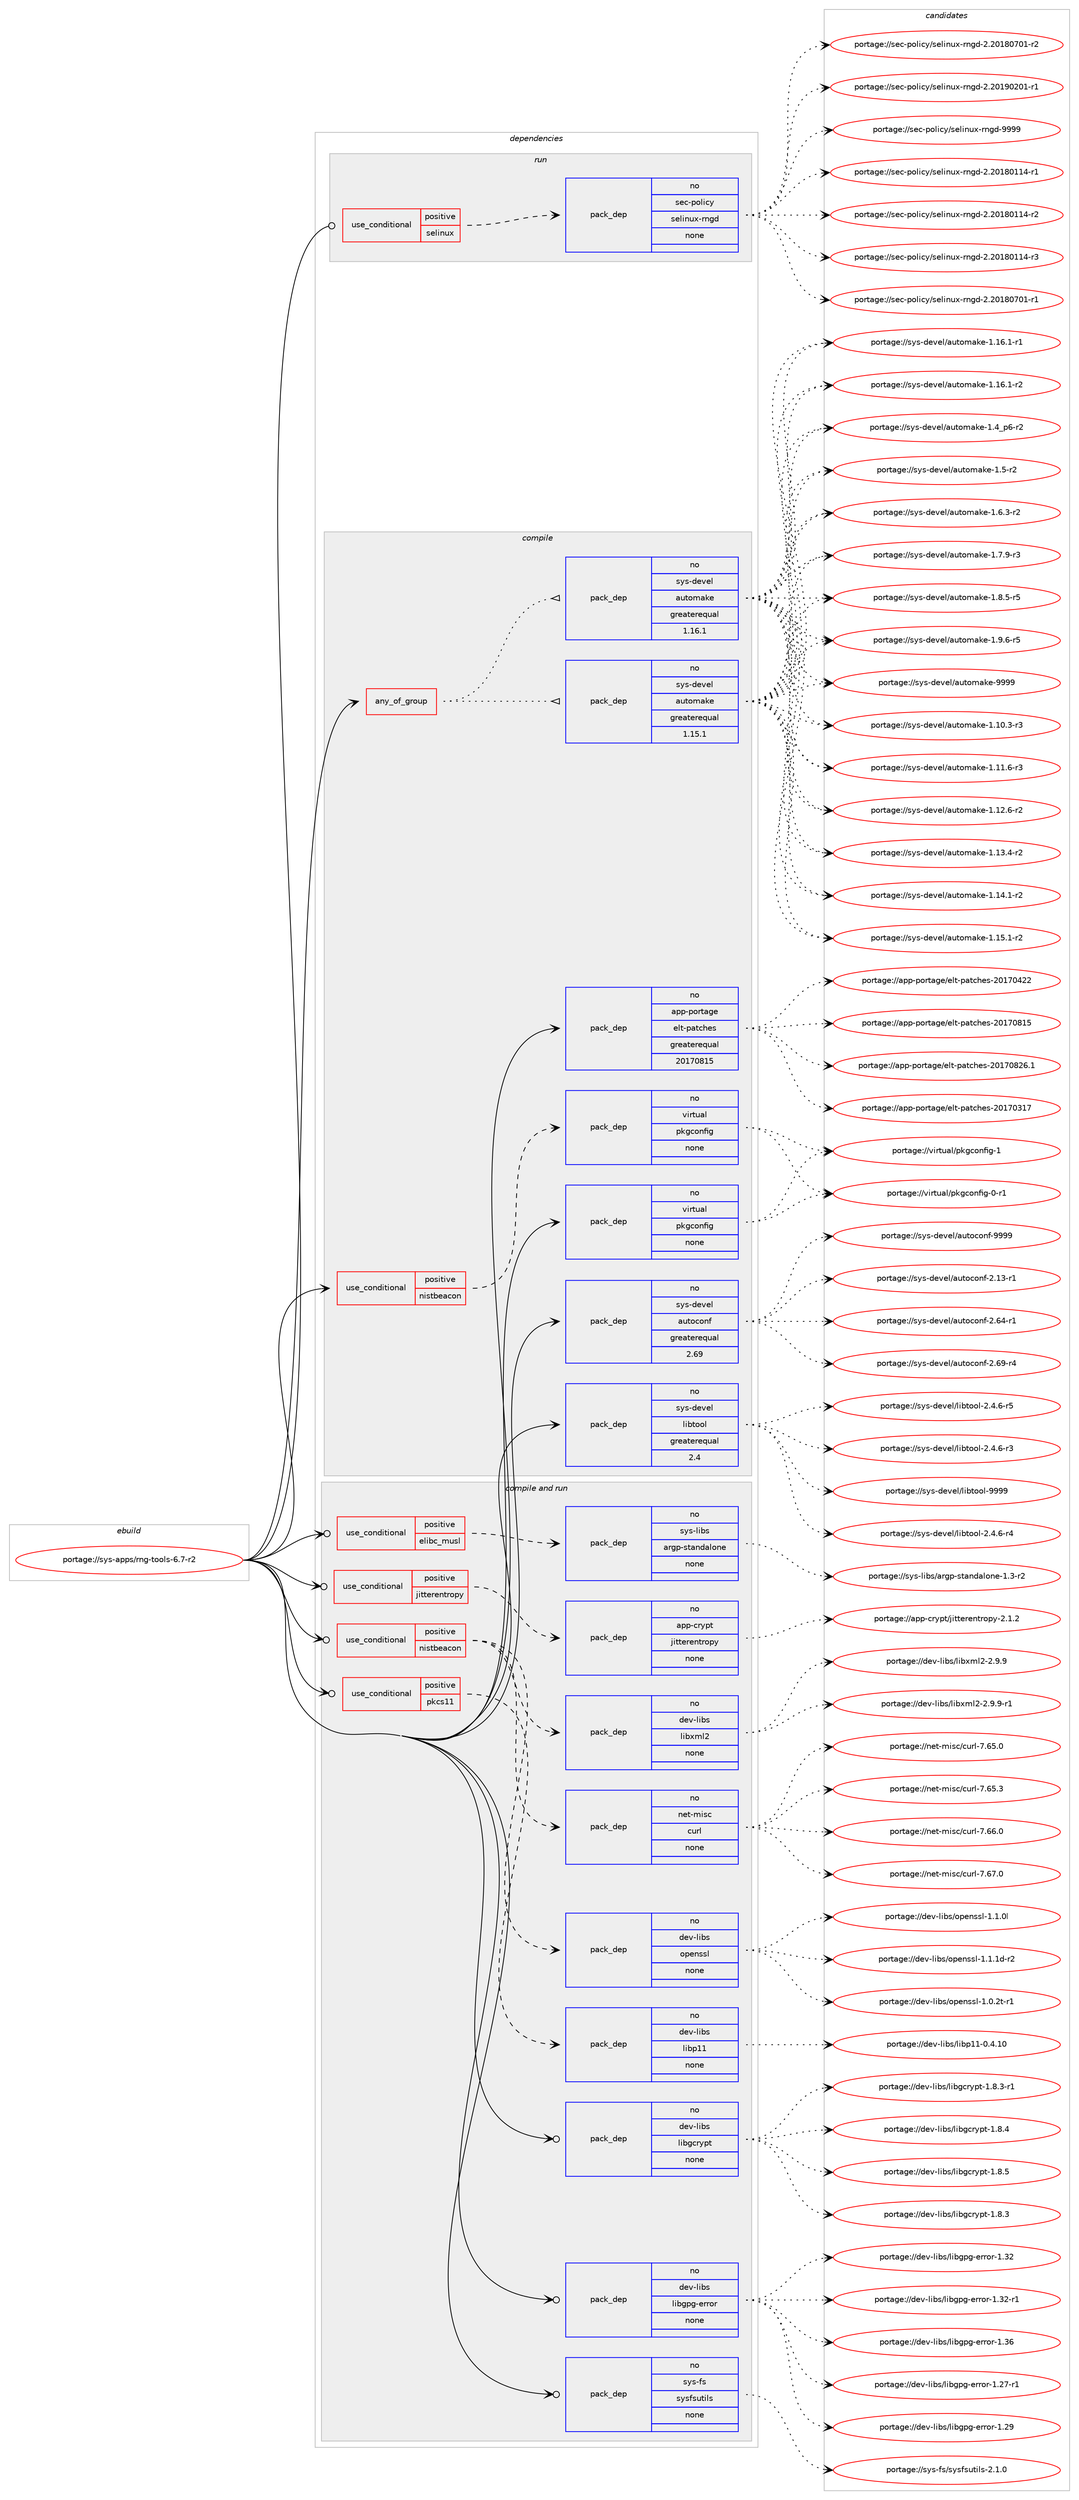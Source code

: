digraph prolog {

# *************
# Graph options
# *************

newrank=true;
concentrate=true;
compound=true;
graph [rankdir=LR,fontname=Helvetica,fontsize=10,ranksep=1.5];#, ranksep=2.5, nodesep=0.2];
edge  [arrowhead=vee];
node  [fontname=Helvetica,fontsize=10];

# **********
# The ebuild
# **********

subgraph cluster_leftcol {
color=gray;
rank=same;
label=<<i>ebuild</i>>;
id [label="portage://sys-apps/rng-tools-6.7-r2", color=red, width=4, href="../sys-apps/rng-tools-6.7-r2.svg"];
}

# ****************
# The dependencies
# ****************

subgraph cluster_midcol {
color=gray;
label=<<i>dependencies</i>>;
subgraph cluster_compile {
fillcolor="#eeeeee";
style=filled;
label=<<i>compile</i>>;
subgraph any6636 {
dependency410681 [label=<<TABLE BORDER="0" CELLBORDER="1" CELLSPACING="0" CELLPADDING="4"><TR><TD CELLPADDING="10">any_of_group</TD></TR></TABLE>>, shape=none, color=red];subgraph pack303904 {
dependency410682 [label=<<TABLE BORDER="0" CELLBORDER="1" CELLSPACING="0" CELLPADDING="4" WIDTH="220"><TR><TD ROWSPAN="6" CELLPADDING="30">pack_dep</TD></TR><TR><TD WIDTH="110">no</TD></TR><TR><TD>sys-devel</TD></TR><TR><TD>automake</TD></TR><TR><TD>greaterequal</TD></TR><TR><TD>1.16.1</TD></TR></TABLE>>, shape=none, color=blue];
}
dependency410681:e -> dependency410682:w [weight=20,style="dotted",arrowhead="oinv"];
subgraph pack303905 {
dependency410683 [label=<<TABLE BORDER="0" CELLBORDER="1" CELLSPACING="0" CELLPADDING="4" WIDTH="220"><TR><TD ROWSPAN="6" CELLPADDING="30">pack_dep</TD></TR><TR><TD WIDTH="110">no</TD></TR><TR><TD>sys-devel</TD></TR><TR><TD>automake</TD></TR><TR><TD>greaterequal</TD></TR><TR><TD>1.15.1</TD></TR></TABLE>>, shape=none, color=blue];
}
dependency410681:e -> dependency410683:w [weight=20,style="dotted",arrowhead="oinv"];
}
id:e -> dependency410681:w [weight=20,style="solid",arrowhead="vee"];
subgraph cond99923 {
dependency410684 [label=<<TABLE BORDER="0" CELLBORDER="1" CELLSPACING="0" CELLPADDING="4"><TR><TD ROWSPAN="3" CELLPADDING="10">use_conditional</TD></TR><TR><TD>positive</TD></TR><TR><TD>nistbeacon</TD></TR></TABLE>>, shape=none, color=red];
subgraph pack303906 {
dependency410685 [label=<<TABLE BORDER="0" CELLBORDER="1" CELLSPACING="0" CELLPADDING="4" WIDTH="220"><TR><TD ROWSPAN="6" CELLPADDING="30">pack_dep</TD></TR><TR><TD WIDTH="110">no</TD></TR><TR><TD>virtual</TD></TR><TR><TD>pkgconfig</TD></TR><TR><TD>none</TD></TR><TR><TD></TD></TR></TABLE>>, shape=none, color=blue];
}
dependency410684:e -> dependency410685:w [weight=20,style="dashed",arrowhead="vee"];
}
id:e -> dependency410684:w [weight=20,style="solid",arrowhead="vee"];
subgraph pack303907 {
dependency410686 [label=<<TABLE BORDER="0" CELLBORDER="1" CELLSPACING="0" CELLPADDING="4" WIDTH="220"><TR><TD ROWSPAN="6" CELLPADDING="30">pack_dep</TD></TR><TR><TD WIDTH="110">no</TD></TR><TR><TD>app-portage</TD></TR><TR><TD>elt-patches</TD></TR><TR><TD>greaterequal</TD></TR><TR><TD>20170815</TD></TR></TABLE>>, shape=none, color=blue];
}
id:e -> dependency410686:w [weight=20,style="solid",arrowhead="vee"];
subgraph pack303908 {
dependency410687 [label=<<TABLE BORDER="0" CELLBORDER="1" CELLSPACING="0" CELLPADDING="4" WIDTH="220"><TR><TD ROWSPAN="6" CELLPADDING="30">pack_dep</TD></TR><TR><TD WIDTH="110">no</TD></TR><TR><TD>sys-devel</TD></TR><TR><TD>autoconf</TD></TR><TR><TD>greaterequal</TD></TR><TR><TD>2.69</TD></TR></TABLE>>, shape=none, color=blue];
}
id:e -> dependency410687:w [weight=20,style="solid",arrowhead="vee"];
subgraph pack303909 {
dependency410688 [label=<<TABLE BORDER="0" CELLBORDER="1" CELLSPACING="0" CELLPADDING="4" WIDTH="220"><TR><TD ROWSPAN="6" CELLPADDING="30">pack_dep</TD></TR><TR><TD WIDTH="110">no</TD></TR><TR><TD>sys-devel</TD></TR><TR><TD>libtool</TD></TR><TR><TD>greaterequal</TD></TR><TR><TD>2.4</TD></TR></TABLE>>, shape=none, color=blue];
}
id:e -> dependency410688:w [weight=20,style="solid",arrowhead="vee"];
subgraph pack303910 {
dependency410689 [label=<<TABLE BORDER="0" CELLBORDER="1" CELLSPACING="0" CELLPADDING="4" WIDTH="220"><TR><TD ROWSPAN="6" CELLPADDING="30">pack_dep</TD></TR><TR><TD WIDTH="110">no</TD></TR><TR><TD>virtual</TD></TR><TR><TD>pkgconfig</TD></TR><TR><TD>none</TD></TR><TR><TD></TD></TR></TABLE>>, shape=none, color=blue];
}
id:e -> dependency410689:w [weight=20,style="solid",arrowhead="vee"];
}
subgraph cluster_compileandrun {
fillcolor="#eeeeee";
style=filled;
label=<<i>compile and run</i>>;
subgraph cond99924 {
dependency410690 [label=<<TABLE BORDER="0" CELLBORDER="1" CELLSPACING="0" CELLPADDING="4"><TR><TD ROWSPAN="3" CELLPADDING="10">use_conditional</TD></TR><TR><TD>positive</TD></TR><TR><TD>elibc_musl</TD></TR></TABLE>>, shape=none, color=red];
subgraph pack303911 {
dependency410691 [label=<<TABLE BORDER="0" CELLBORDER="1" CELLSPACING="0" CELLPADDING="4" WIDTH="220"><TR><TD ROWSPAN="6" CELLPADDING="30">pack_dep</TD></TR><TR><TD WIDTH="110">no</TD></TR><TR><TD>sys-libs</TD></TR><TR><TD>argp-standalone</TD></TR><TR><TD>none</TD></TR><TR><TD></TD></TR></TABLE>>, shape=none, color=blue];
}
dependency410690:e -> dependency410691:w [weight=20,style="dashed",arrowhead="vee"];
}
id:e -> dependency410690:w [weight=20,style="solid",arrowhead="odotvee"];
subgraph cond99925 {
dependency410692 [label=<<TABLE BORDER="0" CELLBORDER="1" CELLSPACING="0" CELLPADDING="4"><TR><TD ROWSPAN="3" CELLPADDING="10">use_conditional</TD></TR><TR><TD>positive</TD></TR><TR><TD>jitterentropy</TD></TR></TABLE>>, shape=none, color=red];
subgraph pack303912 {
dependency410693 [label=<<TABLE BORDER="0" CELLBORDER="1" CELLSPACING="0" CELLPADDING="4" WIDTH="220"><TR><TD ROWSPAN="6" CELLPADDING="30">pack_dep</TD></TR><TR><TD WIDTH="110">no</TD></TR><TR><TD>app-crypt</TD></TR><TR><TD>jitterentropy</TD></TR><TR><TD>none</TD></TR><TR><TD></TD></TR></TABLE>>, shape=none, color=blue];
}
dependency410692:e -> dependency410693:w [weight=20,style="dashed",arrowhead="vee"];
}
id:e -> dependency410692:w [weight=20,style="solid",arrowhead="odotvee"];
subgraph cond99926 {
dependency410694 [label=<<TABLE BORDER="0" CELLBORDER="1" CELLSPACING="0" CELLPADDING="4"><TR><TD ROWSPAN="3" CELLPADDING="10">use_conditional</TD></TR><TR><TD>positive</TD></TR><TR><TD>nistbeacon</TD></TR></TABLE>>, shape=none, color=red];
subgraph pack303913 {
dependency410695 [label=<<TABLE BORDER="0" CELLBORDER="1" CELLSPACING="0" CELLPADDING="4" WIDTH="220"><TR><TD ROWSPAN="6" CELLPADDING="30">pack_dep</TD></TR><TR><TD WIDTH="110">no</TD></TR><TR><TD>net-misc</TD></TR><TR><TD>curl</TD></TR><TR><TD>none</TD></TR><TR><TD></TD></TR></TABLE>>, shape=none, color=blue];
}
dependency410694:e -> dependency410695:w [weight=20,style="dashed",arrowhead="vee"];
subgraph pack303914 {
dependency410696 [label=<<TABLE BORDER="0" CELLBORDER="1" CELLSPACING="0" CELLPADDING="4" WIDTH="220"><TR><TD ROWSPAN="6" CELLPADDING="30">pack_dep</TD></TR><TR><TD WIDTH="110">no</TD></TR><TR><TD>dev-libs</TD></TR><TR><TD>libxml2</TD></TR><TR><TD>none</TD></TR><TR><TD></TD></TR></TABLE>>, shape=none, color=blue];
}
dependency410694:e -> dependency410696:w [weight=20,style="dashed",arrowhead="vee"];
subgraph pack303915 {
dependency410697 [label=<<TABLE BORDER="0" CELLBORDER="1" CELLSPACING="0" CELLPADDING="4" WIDTH="220"><TR><TD ROWSPAN="6" CELLPADDING="30">pack_dep</TD></TR><TR><TD WIDTH="110">no</TD></TR><TR><TD>dev-libs</TD></TR><TR><TD>openssl</TD></TR><TR><TD>none</TD></TR><TR><TD></TD></TR></TABLE>>, shape=none, color=blue];
}
dependency410694:e -> dependency410697:w [weight=20,style="dashed",arrowhead="vee"];
}
id:e -> dependency410694:w [weight=20,style="solid",arrowhead="odotvee"];
subgraph cond99927 {
dependency410698 [label=<<TABLE BORDER="0" CELLBORDER="1" CELLSPACING="0" CELLPADDING="4"><TR><TD ROWSPAN="3" CELLPADDING="10">use_conditional</TD></TR><TR><TD>positive</TD></TR><TR><TD>pkcs11</TD></TR></TABLE>>, shape=none, color=red];
subgraph pack303916 {
dependency410699 [label=<<TABLE BORDER="0" CELLBORDER="1" CELLSPACING="0" CELLPADDING="4" WIDTH="220"><TR><TD ROWSPAN="6" CELLPADDING="30">pack_dep</TD></TR><TR><TD WIDTH="110">no</TD></TR><TR><TD>dev-libs</TD></TR><TR><TD>libp11</TD></TR><TR><TD>none</TD></TR><TR><TD></TD></TR></TABLE>>, shape=none, color=blue];
}
dependency410698:e -> dependency410699:w [weight=20,style="dashed",arrowhead="vee"];
}
id:e -> dependency410698:w [weight=20,style="solid",arrowhead="odotvee"];
subgraph pack303917 {
dependency410700 [label=<<TABLE BORDER="0" CELLBORDER="1" CELLSPACING="0" CELLPADDING="4" WIDTH="220"><TR><TD ROWSPAN="6" CELLPADDING="30">pack_dep</TD></TR><TR><TD WIDTH="110">no</TD></TR><TR><TD>dev-libs</TD></TR><TR><TD>libgcrypt</TD></TR><TR><TD>none</TD></TR><TR><TD></TD></TR></TABLE>>, shape=none, color=blue];
}
id:e -> dependency410700:w [weight=20,style="solid",arrowhead="odotvee"];
subgraph pack303918 {
dependency410701 [label=<<TABLE BORDER="0" CELLBORDER="1" CELLSPACING="0" CELLPADDING="4" WIDTH="220"><TR><TD ROWSPAN="6" CELLPADDING="30">pack_dep</TD></TR><TR><TD WIDTH="110">no</TD></TR><TR><TD>dev-libs</TD></TR><TR><TD>libgpg-error</TD></TR><TR><TD>none</TD></TR><TR><TD></TD></TR></TABLE>>, shape=none, color=blue];
}
id:e -> dependency410701:w [weight=20,style="solid",arrowhead="odotvee"];
subgraph pack303919 {
dependency410702 [label=<<TABLE BORDER="0" CELLBORDER="1" CELLSPACING="0" CELLPADDING="4" WIDTH="220"><TR><TD ROWSPAN="6" CELLPADDING="30">pack_dep</TD></TR><TR><TD WIDTH="110">no</TD></TR><TR><TD>sys-fs</TD></TR><TR><TD>sysfsutils</TD></TR><TR><TD>none</TD></TR><TR><TD></TD></TR></TABLE>>, shape=none, color=blue];
}
id:e -> dependency410702:w [weight=20,style="solid",arrowhead="odotvee"];
}
subgraph cluster_run {
fillcolor="#eeeeee";
style=filled;
label=<<i>run</i>>;
subgraph cond99928 {
dependency410703 [label=<<TABLE BORDER="0" CELLBORDER="1" CELLSPACING="0" CELLPADDING="4"><TR><TD ROWSPAN="3" CELLPADDING="10">use_conditional</TD></TR><TR><TD>positive</TD></TR><TR><TD>selinux</TD></TR></TABLE>>, shape=none, color=red];
subgraph pack303920 {
dependency410704 [label=<<TABLE BORDER="0" CELLBORDER="1" CELLSPACING="0" CELLPADDING="4" WIDTH="220"><TR><TD ROWSPAN="6" CELLPADDING="30">pack_dep</TD></TR><TR><TD WIDTH="110">no</TD></TR><TR><TD>sec-policy</TD></TR><TR><TD>selinux-rngd</TD></TR><TR><TD>none</TD></TR><TR><TD></TD></TR></TABLE>>, shape=none, color=blue];
}
dependency410703:e -> dependency410704:w [weight=20,style="dashed",arrowhead="vee"];
}
id:e -> dependency410703:w [weight=20,style="solid",arrowhead="odot"];
}
}

# **************
# The candidates
# **************

subgraph cluster_choices {
rank=same;
color=gray;
label=<<i>candidates</i>>;

subgraph choice303904 {
color=black;
nodesep=1;
choiceportage11512111545100101118101108479711711611110997107101454946494846514511451 [label="portage://sys-devel/automake-1.10.3-r3", color=red, width=4,href="../sys-devel/automake-1.10.3-r3.svg"];
choiceportage11512111545100101118101108479711711611110997107101454946494946544511451 [label="portage://sys-devel/automake-1.11.6-r3", color=red, width=4,href="../sys-devel/automake-1.11.6-r3.svg"];
choiceportage11512111545100101118101108479711711611110997107101454946495046544511450 [label="portage://sys-devel/automake-1.12.6-r2", color=red, width=4,href="../sys-devel/automake-1.12.6-r2.svg"];
choiceportage11512111545100101118101108479711711611110997107101454946495146524511450 [label="portage://sys-devel/automake-1.13.4-r2", color=red, width=4,href="../sys-devel/automake-1.13.4-r2.svg"];
choiceportage11512111545100101118101108479711711611110997107101454946495246494511450 [label="portage://sys-devel/automake-1.14.1-r2", color=red, width=4,href="../sys-devel/automake-1.14.1-r2.svg"];
choiceportage11512111545100101118101108479711711611110997107101454946495346494511450 [label="portage://sys-devel/automake-1.15.1-r2", color=red, width=4,href="../sys-devel/automake-1.15.1-r2.svg"];
choiceportage11512111545100101118101108479711711611110997107101454946495446494511449 [label="portage://sys-devel/automake-1.16.1-r1", color=red, width=4,href="../sys-devel/automake-1.16.1-r1.svg"];
choiceportage11512111545100101118101108479711711611110997107101454946495446494511450 [label="portage://sys-devel/automake-1.16.1-r2", color=red, width=4,href="../sys-devel/automake-1.16.1-r2.svg"];
choiceportage115121115451001011181011084797117116111109971071014549465295112544511450 [label="portage://sys-devel/automake-1.4_p6-r2", color=red, width=4,href="../sys-devel/automake-1.4_p6-r2.svg"];
choiceportage11512111545100101118101108479711711611110997107101454946534511450 [label="portage://sys-devel/automake-1.5-r2", color=red, width=4,href="../sys-devel/automake-1.5-r2.svg"];
choiceportage115121115451001011181011084797117116111109971071014549465446514511450 [label="portage://sys-devel/automake-1.6.3-r2", color=red, width=4,href="../sys-devel/automake-1.6.3-r2.svg"];
choiceportage115121115451001011181011084797117116111109971071014549465546574511451 [label="portage://sys-devel/automake-1.7.9-r3", color=red, width=4,href="../sys-devel/automake-1.7.9-r3.svg"];
choiceportage115121115451001011181011084797117116111109971071014549465646534511453 [label="portage://sys-devel/automake-1.8.5-r5", color=red, width=4,href="../sys-devel/automake-1.8.5-r5.svg"];
choiceportage115121115451001011181011084797117116111109971071014549465746544511453 [label="portage://sys-devel/automake-1.9.6-r5", color=red, width=4,href="../sys-devel/automake-1.9.6-r5.svg"];
choiceportage115121115451001011181011084797117116111109971071014557575757 [label="portage://sys-devel/automake-9999", color=red, width=4,href="../sys-devel/automake-9999.svg"];
dependency410682:e -> choiceportage11512111545100101118101108479711711611110997107101454946494846514511451:w [style=dotted,weight="100"];
dependency410682:e -> choiceportage11512111545100101118101108479711711611110997107101454946494946544511451:w [style=dotted,weight="100"];
dependency410682:e -> choiceportage11512111545100101118101108479711711611110997107101454946495046544511450:w [style=dotted,weight="100"];
dependency410682:e -> choiceportage11512111545100101118101108479711711611110997107101454946495146524511450:w [style=dotted,weight="100"];
dependency410682:e -> choiceportage11512111545100101118101108479711711611110997107101454946495246494511450:w [style=dotted,weight="100"];
dependency410682:e -> choiceportage11512111545100101118101108479711711611110997107101454946495346494511450:w [style=dotted,weight="100"];
dependency410682:e -> choiceportage11512111545100101118101108479711711611110997107101454946495446494511449:w [style=dotted,weight="100"];
dependency410682:e -> choiceportage11512111545100101118101108479711711611110997107101454946495446494511450:w [style=dotted,weight="100"];
dependency410682:e -> choiceportage115121115451001011181011084797117116111109971071014549465295112544511450:w [style=dotted,weight="100"];
dependency410682:e -> choiceportage11512111545100101118101108479711711611110997107101454946534511450:w [style=dotted,weight="100"];
dependency410682:e -> choiceportage115121115451001011181011084797117116111109971071014549465446514511450:w [style=dotted,weight="100"];
dependency410682:e -> choiceportage115121115451001011181011084797117116111109971071014549465546574511451:w [style=dotted,weight="100"];
dependency410682:e -> choiceportage115121115451001011181011084797117116111109971071014549465646534511453:w [style=dotted,weight="100"];
dependency410682:e -> choiceportage115121115451001011181011084797117116111109971071014549465746544511453:w [style=dotted,weight="100"];
dependency410682:e -> choiceportage115121115451001011181011084797117116111109971071014557575757:w [style=dotted,weight="100"];
}
subgraph choice303905 {
color=black;
nodesep=1;
choiceportage11512111545100101118101108479711711611110997107101454946494846514511451 [label="portage://sys-devel/automake-1.10.3-r3", color=red, width=4,href="../sys-devel/automake-1.10.3-r3.svg"];
choiceportage11512111545100101118101108479711711611110997107101454946494946544511451 [label="portage://sys-devel/automake-1.11.6-r3", color=red, width=4,href="../sys-devel/automake-1.11.6-r3.svg"];
choiceportage11512111545100101118101108479711711611110997107101454946495046544511450 [label="portage://sys-devel/automake-1.12.6-r2", color=red, width=4,href="../sys-devel/automake-1.12.6-r2.svg"];
choiceportage11512111545100101118101108479711711611110997107101454946495146524511450 [label="portage://sys-devel/automake-1.13.4-r2", color=red, width=4,href="../sys-devel/automake-1.13.4-r2.svg"];
choiceportage11512111545100101118101108479711711611110997107101454946495246494511450 [label="portage://sys-devel/automake-1.14.1-r2", color=red, width=4,href="../sys-devel/automake-1.14.1-r2.svg"];
choiceportage11512111545100101118101108479711711611110997107101454946495346494511450 [label="portage://sys-devel/automake-1.15.1-r2", color=red, width=4,href="../sys-devel/automake-1.15.1-r2.svg"];
choiceportage11512111545100101118101108479711711611110997107101454946495446494511449 [label="portage://sys-devel/automake-1.16.1-r1", color=red, width=4,href="../sys-devel/automake-1.16.1-r1.svg"];
choiceportage11512111545100101118101108479711711611110997107101454946495446494511450 [label="portage://sys-devel/automake-1.16.1-r2", color=red, width=4,href="../sys-devel/automake-1.16.1-r2.svg"];
choiceportage115121115451001011181011084797117116111109971071014549465295112544511450 [label="portage://sys-devel/automake-1.4_p6-r2", color=red, width=4,href="../sys-devel/automake-1.4_p6-r2.svg"];
choiceportage11512111545100101118101108479711711611110997107101454946534511450 [label="portage://sys-devel/automake-1.5-r2", color=red, width=4,href="../sys-devel/automake-1.5-r2.svg"];
choiceportage115121115451001011181011084797117116111109971071014549465446514511450 [label="portage://sys-devel/automake-1.6.3-r2", color=red, width=4,href="../sys-devel/automake-1.6.3-r2.svg"];
choiceportage115121115451001011181011084797117116111109971071014549465546574511451 [label="portage://sys-devel/automake-1.7.9-r3", color=red, width=4,href="../sys-devel/automake-1.7.9-r3.svg"];
choiceportage115121115451001011181011084797117116111109971071014549465646534511453 [label="portage://sys-devel/automake-1.8.5-r5", color=red, width=4,href="../sys-devel/automake-1.8.5-r5.svg"];
choiceportage115121115451001011181011084797117116111109971071014549465746544511453 [label="portage://sys-devel/automake-1.9.6-r5", color=red, width=4,href="../sys-devel/automake-1.9.6-r5.svg"];
choiceportage115121115451001011181011084797117116111109971071014557575757 [label="portage://sys-devel/automake-9999", color=red, width=4,href="../sys-devel/automake-9999.svg"];
dependency410683:e -> choiceportage11512111545100101118101108479711711611110997107101454946494846514511451:w [style=dotted,weight="100"];
dependency410683:e -> choiceportage11512111545100101118101108479711711611110997107101454946494946544511451:w [style=dotted,weight="100"];
dependency410683:e -> choiceportage11512111545100101118101108479711711611110997107101454946495046544511450:w [style=dotted,weight="100"];
dependency410683:e -> choiceportage11512111545100101118101108479711711611110997107101454946495146524511450:w [style=dotted,weight="100"];
dependency410683:e -> choiceportage11512111545100101118101108479711711611110997107101454946495246494511450:w [style=dotted,weight="100"];
dependency410683:e -> choiceportage11512111545100101118101108479711711611110997107101454946495346494511450:w [style=dotted,weight="100"];
dependency410683:e -> choiceportage11512111545100101118101108479711711611110997107101454946495446494511449:w [style=dotted,weight="100"];
dependency410683:e -> choiceportage11512111545100101118101108479711711611110997107101454946495446494511450:w [style=dotted,weight="100"];
dependency410683:e -> choiceportage115121115451001011181011084797117116111109971071014549465295112544511450:w [style=dotted,weight="100"];
dependency410683:e -> choiceportage11512111545100101118101108479711711611110997107101454946534511450:w [style=dotted,weight="100"];
dependency410683:e -> choiceportage115121115451001011181011084797117116111109971071014549465446514511450:w [style=dotted,weight="100"];
dependency410683:e -> choiceportage115121115451001011181011084797117116111109971071014549465546574511451:w [style=dotted,weight="100"];
dependency410683:e -> choiceportage115121115451001011181011084797117116111109971071014549465646534511453:w [style=dotted,weight="100"];
dependency410683:e -> choiceportage115121115451001011181011084797117116111109971071014549465746544511453:w [style=dotted,weight="100"];
dependency410683:e -> choiceportage115121115451001011181011084797117116111109971071014557575757:w [style=dotted,weight="100"];
}
subgraph choice303906 {
color=black;
nodesep=1;
choiceportage11810511411611797108471121071039911111010210510345484511449 [label="portage://virtual/pkgconfig-0-r1", color=red, width=4,href="../virtual/pkgconfig-0-r1.svg"];
choiceportage1181051141161179710847112107103991111101021051034549 [label="portage://virtual/pkgconfig-1", color=red, width=4,href="../virtual/pkgconfig-1.svg"];
dependency410685:e -> choiceportage11810511411611797108471121071039911111010210510345484511449:w [style=dotted,weight="100"];
dependency410685:e -> choiceportage1181051141161179710847112107103991111101021051034549:w [style=dotted,weight="100"];
}
subgraph choice303907 {
color=black;
nodesep=1;
choiceportage97112112451121111141169710310147101108116451129711699104101115455048495548514955 [label="portage://app-portage/elt-patches-20170317", color=red, width=4,href="../app-portage/elt-patches-20170317.svg"];
choiceportage97112112451121111141169710310147101108116451129711699104101115455048495548525050 [label="portage://app-portage/elt-patches-20170422", color=red, width=4,href="../app-portage/elt-patches-20170422.svg"];
choiceportage97112112451121111141169710310147101108116451129711699104101115455048495548564953 [label="portage://app-portage/elt-patches-20170815", color=red, width=4,href="../app-portage/elt-patches-20170815.svg"];
choiceportage971121124511211111411697103101471011081164511297116991041011154550484955485650544649 [label="portage://app-portage/elt-patches-20170826.1", color=red, width=4,href="../app-portage/elt-patches-20170826.1.svg"];
dependency410686:e -> choiceportage97112112451121111141169710310147101108116451129711699104101115455048495548514955:w [style=dotted,weight="100"];
dependency410686:e -> choiceportage97112112451121111141169710310147101108116451129711699104101115455048495548525050:w [style=dotted,weight="100"];
dependency410686:e -> choiceportage97112112451121111141169710310147101108116451129711699104101115455048495548564953:w [style=dotted,weight="100"];
dependency410686:e -> choiceportage971121124511211111411697103101471011081164511297116991041011154550484955485650544649:w [style=dotted,weight="100"];
}
subgraph choice303908 {
color=black;
nodesep=1;
choiceportage1151211154510010111810110847971171161119911111010245504649514511449 [label="portage://sys-devel/autoconf-2.13-r1", color=red, width=4,href="../sys-devel/autoconf-2.13-r1.svg"];
choiceportage1151211154510010111810110847971171161119911111010245504654524511449 [label="portage://sys-devel/autoconf-2.64-r1", color=red, width=4,href="../sys-devel/autoconf-2.64-r1.svg"];
choiceportage1151211154510010111810110847971171161119911111010245504654574511452 [label="portage://sys-devel/autoconf-2.69-r4", color=red, width=4,href="../sys-devel/autoconf-2.69-r4.svg"];
choiceportage115121115451001011181011084797117116111991111101024557575757 [label="portage://sys-devel/autoconf-9999", color=red, width=4,href="../sys-devel/autoconf-9999.svg"];
dependency410687:e -> choiceportage1151211154510010111810110847971171161119911111010245504649514511449:w [style=dotted,weight="100"];
dependency410687:e -> choiceportage1151211154510010111810110847971171161119911111010245504654524511449:w [style=dotted,weight="100"];
dependency410687:e -> choiceportage1151211154510010111810110847971171161119911111010245504654574511452:w [style=dotted,weight="100"];
dependency410687:e -> choiceportage115121115451001011181011084797117116111991111101024557575757:w [style=dotted,weight="100"];
}
subgraph choice303909 {
color=black;
nodesep=1;
choiceportage1151211154510010111810110847108105981161111111084550465246544511451 [label="portage://sys-devel/libtool-2.4.6-r3", color=red, width=4,href="../sys-devel/libtool-2.4.6-r3.svg"];
choiceportage1151211154510010111810110847108105981161111111084550465246544511452 [label="portage://sys-devel/libtool-2.4.6-r4", color=red, width=4,href="../sys-devel/libtool-2.4.6-r4.svg"];
choiceportage1151211154510010111810110847108105981161111111084550465246544511453 [label="portage://sys-devel/libtool-2.4.6-r5", color=red, width=4,href="../sys-devel/libtool-2.4.6-r5.svg"];
choiceportage1151211154510010111810110847108105981161111111084557575757 [label="portage://sys-devel/libtool-9999", color=red, width=4,href="../sys-devel/libtool-9999.svg"];
dependency410688:e -> choiceportage1151211154510010111810110847108105981161111111084550465246544511451:w [style=dotted,weight="100"];
dependency410688:e -> choiceportage1151211154510010111810110847108105981161111111084550465246544511452:w [style=dotted,weight="100"];
dependency410688:e -> choiceportage1151211154510010111810110847108105981161111111084550465246544511453:w [style=dotted,weight="100"];
dependency410688:e -> choiceportage1151211154510010111810110847108105981161111111084557575757:w [style=dotted,weight="100"];
}
subgraph choice303910 {
color=black;
nodesep=1;
choiceportage11810511411611797108471121071039911111010210510345484511449 [label="portage://virtual/pkgconfig-0-r1", color=red, width=4,href="../virtual/pkgconfig-0-r1.svg"];
choiceportage1181051141161179710847112107103991111101021051034549 [label="portage://virtual/pkgconfig-1", color=red, width=4,href="../virtual/pkgconfig-1.svg"];
dependency410689:e -> choiceportage11810511411611797108471121071039911111010210510345484511449:w [style=dotted,weight="100"];
dependency410689:e -> choiceportage1181051141161179710847112107103991111101021051034549:w [style=dotted,weight="100"];
}
subgraph choice303911 {
color=black;
nodesep=1;
choiceportage11512111545108105981154797114103112451151169711010097108111110101454946514511450 [label="portage://sys-libs/argp-standalone-1.3-r2", color=red, width=4,href="../sys-libs/argp-standalone-1.3-r2.svg"];
dependency410691:e -> choiceportage11512111545108105981154797114103112451151169711010097108111110101454946514511450:w [style=dotted,weight="100"];
}
subgraph choice303912 {
color=black;
nodesep=1;
choiceportage97112112459911412111211647106105116116101114101110116114111112121455046494650 [label="portage://app-crypt/jitterentropy-2.1.2", color=red, width=4,href="../app-crypt/jitterentropy-2.1.2.svg"];
dependency410693:e -> choiceportage97112112459911412111211647106105116116101114101110116114111112121455046494650:w [style=dotted,weight="100"];
}
subgraph choice303913 {
color=black;
nodesep=1;
choiceportage1101011164510910511599479911711410845554654534648 [label="portage://net-misc/curl-7.65.0", color=red, width=4,href="../net-misc/curl-7.65.0.svg"];
choiceportage1101011164510910511599479911711410845554654534651 [label="portage://net-misc/curl-7.65.3", color=red, width=4,href="../net-misc/curl-7.65.3.svg"];
choiceportage1101011164510910511599479911711410845554654544648 [label="portage://net-misc/curl-7.66.0", color=red, width=4,href="../net-misc/curl-7.66.0.svg"];
choiceportage1101011164510910511599479911711410845554654554648 [label="portage://net-misc/curl-7.67.0", color=red, width=4,href="../net-misc/curl-7.67.0.svg"];
dependency410695:e -> choiceportage1101011164510910511599479911711410845554654534648:w [style=dotted,weight="100"];
dependency410695:e -> choiceportage1101011164510910511599479911711410845554654534651:w [style=dotted,weight="100"];
dependency410695:e -> choiceportage1101011164510910511599479911711410845554654544648:w [style=dotted,weight="100"];
dependency410695:e -> choiceportage1101011164510910511599479911711410845554654554648:w [style=dotted,weight="100"];
}
subgraph choice303914 {
color=black;
nodesep=1;
choiceportage1001011184510810598115471081059812010910850455046574657 [label="portage://dev-libs/libxml2-2.9.9", color=red, width=4,href="../dev-libs/libxml2-2.9.9.svg"];
choiceportage10010111845108105981154710810598120109108504550465746574511449 [label="portage://dev-libs/libxml2-2.9.9-r1", color=red, width=4,href="../dev-libs/libxml2-2.9.9-r1.svg"];
dependency410696:e -> choiceportage1001011184510810598115471081059812010910850455046574657:w [style=dotted,weight="100"];
dependency410696:e -> choiceportage10010111845108105981154710810598120109108504550465746574511449:w [style=dotted,weight="100"];
}
subgraph choice303915 {
color=black;
nodesep=1;
choiceportage1001011184510810598115471111121011101151151084549464846501164511449 [label="portage://dev-libs/openssl-1.0.2t-r1", color=red, width=4,href="../dev-libs/openssl-1.0.2t-r1.svg"];
choiceportage100101118451081059811547111112101110115115108454946494648108 [label="portage://dev-libs/openssl-1.1.0l", color=red, width=4,href="../dev-libs/openssl-1.1.0l.svg"];
choiceportage1001011184510810598115471111121011101151151084549464946491004511450 [label="portage://dev-libs/openssl-1.1.1d-r2", color=red, width=4,href="../dev-libs/openssl-1.1.1d-r2.svg"];
dependency410697:e -> choiceportage1001011184510810598115471111121011101151151084549464846501164511449:w [style=dotted,weight="100"];
dependency410697:e -> choiceportage100101118451081059811547111112101110115115108454946494648108:w [style=dotted,weight="100"];
dependency410697:e -> choiceportage1001011184510810598115471111121011101151151084549464946491004511450:w [style=dotted,weight="100"];
}
subgraph choice303916 {
color=black;
nodesep=1;
choiceportage10010111845108105981154710810598112494945484652464948 [label="portage://dev-libs/libp11-0.4.10", color=red, width=4,href="../dev-libs/libp11-0.4.10.svg"];
dependency410699:e -> choiceportage10010111845108105981154710810598112494945484652464948:w [style=dotted,weight="100"];
}
subgraph choice303917 {
color=black;
nodesep=1;
choiceportage1001011184510810598115471081059810399114121112116454946564651 [label="portage://dev-libs/libgcrypt-1.8.3", color=red, width=4,href="../dev-libs/libgcrypt-1.8.3.svg"];
choiceportage10010111845108105981154710810598103991141211121164549465646514511449 [label="portage://dev-libs/libgcrypt-1.8.3-r1", color=red, width=4,href="../dev-libs/libgcrypt-1.8.3-r1.svg"];
choiceportage1001011184510810598115471081059810399114121112116454946564652 [label="portage://dev-libs/libgcrypt-1.8.4", color=red, width=4,href="../dev-libs/libgcrypt-1.8.4.svg"];
choiceportage1001011184510810598115471081059810399114121112116454946564653 [label="portage://dev-libs/libgcrypt-1.8.5", color=red, width=4,href="../dev-libs/libgcrypt-1.8.5.svg"];
dependency410700:e -> choiceportage1001011184510810598115471081059810399114121112116454946564651:w [style=dotted,weight="100"];
dependency410700:e -> choiceportage10010111845108105981154710810598103991141211121164549465646514511449:w [style=dotted,weight="100"];
dependency410700:e -> choiceportage1001011184510810598115471081059810399114121112116454946564652:w [style=dotted,weight="100"];
dependency410700:e -> choiceportage1001011184510810598115471081059810399114121112116454946564653:w [style=dotted,weight="100"];
}
subgraph choice303918 {
color=black;
nodesep=1;
choiceportage100101118451081059811547108105981031121034510111411411111445494650554511449 [label="portage://dev-libs/libgpg-error-1.27-r1", color=red, width=4,href="../dev-libs/libgpg-error-1.27-r1.svg"];
choiceportage10010111845108105981154710810598103112103451011141141111144549465057 [label="portage://dev-libs/libgpg-error-1.29", color=red, width=4,href="../dev-libs/libgpg-error-1.29.svg"];
choiceportage10010111845108105981154710810598103112103451011141141111144549465150 [label="portage://dev-libs/libgpg-error-1.32", color=red, width=4,href="../dev-libs/libgpg-error-1.32.svg"];
choiceportage100101118451081059811547108105981031121034510111411411111445494651504511449 [label="portage://dev-libs/libgpg-error-1.32-r1", color=red, width=4,href="../dev-libs/libgpg-error-1.32-r1.svg"];
choiceportage10010111845108105981154710810598103112103451011141141111144549465154 [label="portage://dev-libs/libgpg-error-1.36", color=red, width=4,href="../dev-libs/libgpg-error-1.36.svg"];
dependency410701:e -> choiceportage100101118451081059811547108105981031121034510111411411111445494650554511449:w [style=dotted,weight="100"];
dependency410701:e -> choiceportage10010111845108105981154710810598103112103451011141141111144549465057:w [style=dotted,weight="100"];
dependency410701:e -> choiceportage10010111845108105981154710810598103112103451011141141111144549465150:w [style=dotted,weight="100"];
dependency410701:e -> choiceportage100101118451081059811547108105981031121034510111411411111445494651504511449:w [style=dotted,weight="100"];
dependency410701:e -> choiceportage10010111845108105981154710810598103112103451011141141111144549465154:w [style=dotted,weight="100"];
}
subgraph choice303919 {
color=black;
nodesep=1;
choiceportage1151211154510211547115121115102115117116105108115455046494648 [label="portage://sys-fs/sysfsutils-2.1.0", color=red, width=4,href="../sys-fs/sysfsutils-2.1.0.svg"];
dependency410702:e -> choiceportage1151211154510211547115121115102115117116105108115455046494648:w [style=dotted,weight="100"];
}
subgraph choice303920 {
color=black;
nodesep=1;
choiceportage115101994511211110810599121471151011081051101171204511411010310045504650484956484949524511449 [label="portage://sec-policy/selinux-rngd-2.20180114-r1", color=red, width=4,href="../sec-policy/selinux-rngd-2.20180114-r1.svg"];
choiceportage115101994511211110810599121471151011081051101171204511411010310045504650484956484949524511450 [label="portage://sec-policy/selinux-rngd-2.20180114-r2", color=red, width=4,href="../sec-policy/selinux-rngd-2.20180114-r2.svg"];
choiceportage115101994511211110810599121471151011081051101171204511411010310045504650484956484949524511451 [label="portage://sec-policy/selinux-rngd-2.20180114-r3", color=red, width=4,href="../sec-policy/selinux-rngd-2.20180114-r3.svg"];
choiceportage115101994511211110810599121471151011081051101171204511411010310045504650484956485548494511449 [label="portage://sec-policy/selinux-rngd-2.20180701-r1", color=red, width=4,href="../sec-policy/selinux-rngd-2.20180701-r1.svg"];
choiceportage115101994511211110810599121471151011081051101171204511411010310045504650484956485548494511450 [label="portage://sec-policy/selinux-rngd-2.20180701-r2", color=red, width=4,href="../sec-policy/selinux-rngd-2.20180701-r2.svg"];
choiceportage115101994511211110810599121471151011081051101171204511411010310045504650484957485048494511449 [label="portage://sec-policy/selinux-rngd-2.20190201-r1", color=red, width=4,href="../sec-policy/selinux-rngd-2.20190201-r1.svg"];
choiceportage11510199451121111081059912147115101108105110117120451141101031004557575757 [label="portage://sec-policy/selinux-rngd-9999", color=red, width=4,href="../sec-policy/selinux-rngd-9999.svg"];
dependency410704:e -> choiceportage115101994511211110810599121471151011081051101171204511411010310045504650484956484949524511449:w [style=dotted,weight="100"];
dependency410704:e -> choiceportage115101994511211110810599121471151011081051101171204511411010310045504650484956484949524511450:w [style=dotted,weight="100"];
dependency410704:e -> choiceportage115101994511211110810599121471151011081051101171204511411010310045504650484956484949524511451:w [style=dotted,weight="100"];
dependency410704:e -> choiceportage115101994511211110810599121471151011081051101171204511411010310045504650484956485548494511449:w [style=dotted,weight="100"];
dependency410704:e -> choiceportage115101994511211110810599121471151011081051101171204511411010310045504650484956485548494511450:w [style=dotted,weight="100"];
dependency410704:e -> choiceportage115101994511211110810599121471151011081051101171204511411010310045504650484957485048494511449:w [style=dotted,weight="100"];
dependency410704:e -> choiceportage11510199451121111081059912147115101108105110117120451141101031004557575757:w [style=dotted,weight="100"];
}
}

}

